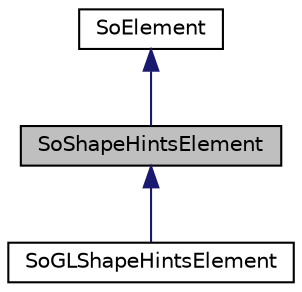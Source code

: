 digraph "SoShapeHintsElement"
{
 // LATEX_PDF_SIZE
  edge [fontname="Helvetica",fontsize="10",labelfontname="Helvetica",labelfontsize="10"];
  node [fontname="Helvetica",fontsize="10",shape=record];
  Node1 [label="SoShapeHintsElement",height=0.2,width=0.4,color="black", fillcolor="grey75", style="filled", fontcolor="black",tooltip="The SoShapeHintsElement class is yet to be documented."];
  Node2 -> Node1 [dir="back",color="midnightblue",fontsize="10",style="solid",fontname="Helvetica"];
  Node2 [label="SoElement",height=0.2,width=0.4,color="black", fillcolor="white", style="filled",URL="$classSoElement.html",tooltip="SoElement is the abstract base class for all elements."];
  Node1 -> Node3 [dir="back",color="midnightblue",fontsize="10",style="solid",fontname="Helvetica"];
  Node3 [label="SoGLShapeHintsElement",height=0.2,width=0.4,color="black", fillcolor="white", style="filled",URL="$classSoGLShapeHintsElement.html",tooltip="The SoGLShapeHintsElement class is yet to be documented."];
}
